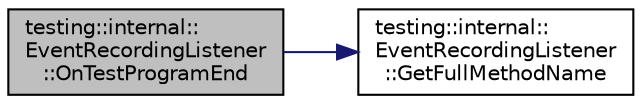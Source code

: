 digraph "testing::internal::EventRecordingListener::OnTestProgramEnd"
{
 // LATEX_PDF_SIZE
  bgcolor="transparent";
  edge [fontname="Helvetica",fontsize="10",labelfontname="Helvetica",labelfontsize="10"];
  node [fontname="Helvetica",fontsize="10",shape=record];
  rankdir="LR";
  Node1 [label="testing::internal::\lEventRecordingListener\l::OnTestProgramEnd",height=0.2,width=0.4,color="black", fillcolor="grey75", style="filled", fontcolor="black",tooltip=" "];
  Node1 -> Node2 [color="midnightblue",fontsize="10",style="solid",fontname="Helvetica"];
  Node2 [label="testing::internal::\lEventRecordingListener\l::GetFullMethodName",height=0.2,width=0.4,color="black",URL="$classtesting_1_1internal_1_1EventRecordingListener.html#a3d6212ced3e7a32e0e5944f2eba47c0b",tooltip=" "];
}
